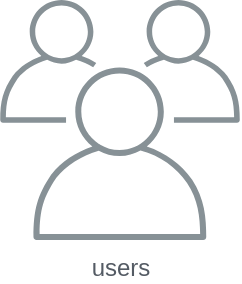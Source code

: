 <mxfile version="13.8.0" type="github">
  <diagram id="AULiqFkCWwfamyrPTsLb" name="Page-1">
    <mxGraphModel dx="1424" dy="786" grid="1" gridSize="10" guides="1" tooltips="1" connect="1" arrows="1" fold="1" page="1" pageScale="1" pageWidth="850" pageHeight="1100" math="0" shadow="0">
      <root>
        <mxCell id="0" />
        <mxCell id="1" parent="0" />
        <mxCell id="xCCm1UrWrnuxRBp1FyET-1" value="users" style="outlineConnect=0;gradientColor=none;fontColor=#545B64;strokeColor=none;fillColor=#879196;dashed=0;verticalLabelPosition=bottom;verticalAlign=top;align=center;html=1;fontSize=12;fontStyle=0;aspect=fixed;shape=mxgraph.aws4.illustration_users;pointerEvents=1" vertex="1" parent="1">
          <mxGeometry x="50" y="330" width="120" height="120" as="geometry" />
        </mxCell>
      </root>
    </mxGraphModel>
  </diagram>
</mxfile>
